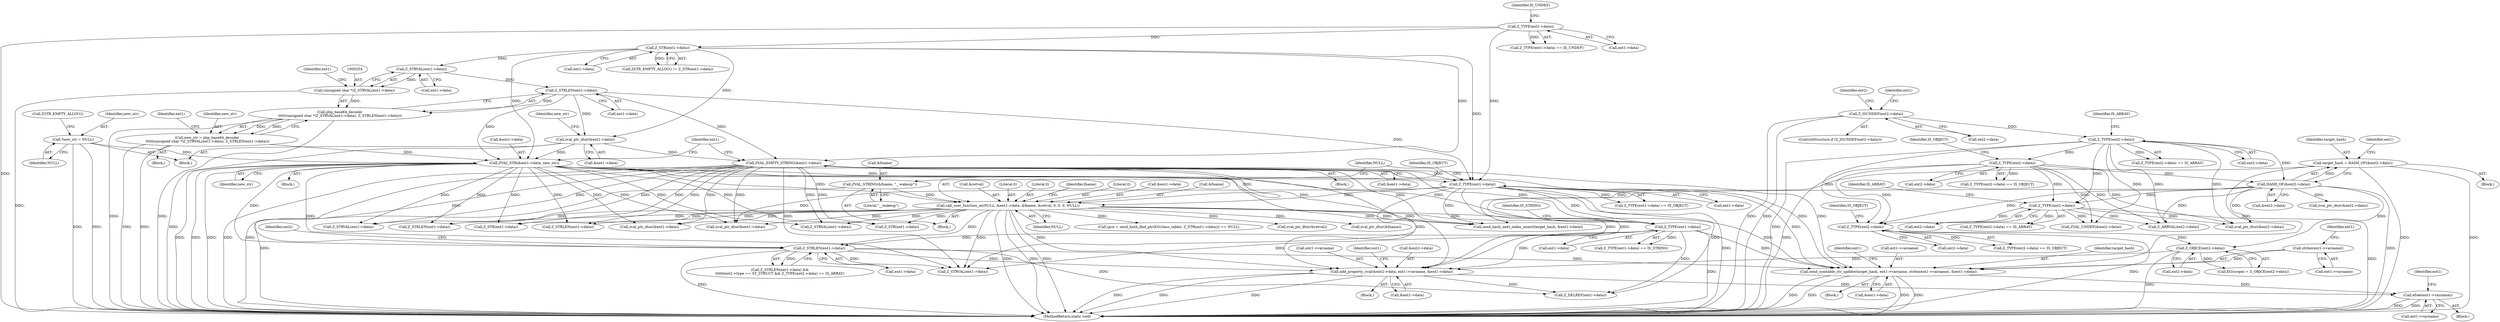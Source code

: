 digraph "0_php-src_8d2539fa0faf3f63e1d1e7635347c5b9e777d47b@pointer" {
"1000579" [label="(Call,efree(ent1->varname))"];
"1000566" [label="(Call,zend_symtable_str_update(target_hash, ent1->varname, strlen(ent1->varname), &ent1->data))"];
"1000364" [label="(Call,target_hash = HASH_OF(&ent2->data))"];
"1000366" [label="(Call,HASH_OF(&ent2->data))"];
"1000352" [label="(Call,Z_TYPE(ent2->data))"];
"1000336" [label="(Call,Z_ISUNDEF(ent2->data))"];
"1000358" [label="(Call,Z_TYPE(ent2->data))"];
"1000571" [label="(Call,strlen(ent1->varname))"];
"1000279" [label="(Call,ZVAL_EMPTY_STRING(&ent1->data))"];
"1000259" [label="(Call,Z_STRLEN(ent1->data))"];
"1000255" [label="(Call,Z_STRVAL(ent1->data))"];
"1000245" [label="(Call,Z_STR(ent1->data))"];
"1000203" [label="(Call,Z_TYPE(ent1->data))"];
"1000263" [label="(Call,zval_ptr_dtor(&ent1->data))"];
"1000286" [label="(Call,Z_TYPE(ent1->data))"];
"1000271" [label="(Call,ZVAL_STR(&ent1->data, new_str))"];
"1000250" [label="(Call,new_str = php_base64_decode(\n \t\t\t\t\t(unsigned char *)Z_STRVAL(ent1->data), Z_STRLEN(ent1->data)))"];
"1000252" [label="(Call,php_base64_decode(\n \t\t\t\t\t(unsigned char *)Z_STRVAL(ent1->data), Z_STRLEN(ent1->data)))"];
"1000253" [label="(Call,(unsigned char *)Z_STRVAL(ent1->data))"];
"1000239" [label="(Call,*new_str = NULL)"];
"1000392" [label="(Call,Z_STRLEN(ent1->data))"];
"1000386" [label="(Call,Z_TYPE(ent1->data))"];
"1000298" [label="(Call,call_user_function_ex(NULL, &ent1->data, &fname, &retval, 0, 0, 0, NULL))"];
"1000294" [label="(Call,ZVAL_STRING(&fname, \"__wakeup\"))"];
"1000544" [label="(Call,add_property_zval(&ent2->data, ent1->varname, &ent1->data))"];
"1000540" [label="(Call,Z_OBJCE(ent2->data))"];
"1000526" [label="(Call,Z_TYPE(ent2->data))"];
"1000403" [label="(Call,Z_TYPE(ent2->data))"];
"1000309" [label="(Literal,0)"];
"1000249" [label="(Block,)"];
"1000386" [label="(Call,Z_TYPE(ent1->data))"];
"1000567" [label="(Identifier,target_hash)"];
"1000311" [label="(Identifier,NULL)"];
"1000577" [label="(Identifier,ent1)"];
"1000486" [label="(Call,Z_ARRVAL(ent2->data))"];
"1000335" [label="(ControlStructure,if (Z_ISUNDEF(ent2->data)))"];
"1000285" [label="(Call,Z_TYPE(ent1->data) == IS_OBJECT)"];
"1000287" [label="(Call,ent1->data)"];
"1000392" [label="(Call,Z_STRLEN(ent1->data))"];
"1000498" [label="(Call,Z_STRVAL(ent1->data))"];
"1000295" [label="(Call,&fname)"];
"1000364" [label="(Call,target_hash = HASH_OF(&ent2->data))"];
"1000271" [label="(Call,ZVAL_STR(&ent1->data, new_str))"];
"1000294" [label="(Call,ZVAL_STRING(&fname, \"__wakeup\"))"];
"1000428" [label="(Call,(pce = zend_hash_find_ptr(EG(class_table), Z_STR(ent1->data))) == NULL)"];
"1000403" [label="(Call,Z_TYPE(ent2->data))"];
"1000373" [label="(Identifier,ent1)"];
"1000255" [label="(Call,Z_STRVAL(ent1->data))"];
"1000263" [label="(Call,zval_ptr_dtor(&ent1->data))"];
"1000276" [label="(Identifier,new_str)"];
"1000362" [label="(Identifier,IS_OBJECT)"];
"1000581" [label="(Identifier,ent1)"];
"1000341" [label="(Call,zval_ptr_dtor(&ent1->data))"];
"1000351" [label="(Call,Z_TYPE(ent2->data) == IS_ARRAY)"];
"1000207" [label="(Identifier,IS_UNDEF)"];
"1000251" [label="(Identifier,new_str)"];
"1000279" [label="(Call,ZVAL_EMPTY_STRING(&ent1->data))"];
"1000260" [label="(Call,ent1->data)"];
"1000571" [label="(Call,strlen(ent1->varname))"];
"1000644" [label="(MethodReturn,static void)"];
"1000202" [label="(Call,Z_TYPE(ent1->data) == IS_UNDEF)"];
"1000407" [label="(Identifier,IS_ARRAY)"];
"1000336" [label="(Call,Z_ISUNDEF(ent2->data))"];
"1000404" [label="(Call,ent2->data)"];
"1000256" [label="(Call,ent1->data)"];
"1000540" [label="(Call,Z_OBJCE(ent2->data))"];
"1000418" [label="(Call,Z_STRLEN(ent1->data))"];
"1000286" [label="(Call,Z_TYPE(ent1->data))"];
"1000565" [label="(Block,)"];
"1000240" [label="(Identifier,new_str)"];
"1000278" [label="(Block,)"];
"1000393" [label="(Call,ent1->data)"];
"1000579" [label="(Call,efree(ent1->varname))"];
"1000423" [label="(Call,Z_STR(ent1->data))"];
"1000237" [label="(Block,)"];
"1000352" [label="(Call,Z_TYPE(ent2->data))"];
"1000526" [label="(Call,Z_TYPE(ent2->data))"];
"1000315" [label="(Call,zval_ptr_dtor(&retval))"];
"1000592" [label="(Identifier,ent1)"];
"1000245" [label="(Call,Z_STR(ent1->data))"];
"1000269" [label="(Identifier,new_str)"];
"1000525" [label="(Call,Z_TYPE(ent2->data) == IS_OBJECT)"];
"1000506" [label="(Call,zval_ptr_dtor(&ent2->data))"];
"1000261" [label="(Identifier,ent1)"];
"1000297" [label="(Literal,\"__wakeup\")"];
"1000580" [label="(Call,ent1->varname)"];
"1000253" [label="(Call,(unsigned char *)Z_STRVAL(ent1->data))"];
"1000312" [label="(Call,zval_ptr_dtor(&fname))"];
"1000537" [label="(Call,EG(scope) = Z_OBJCE(ent2->data))"];
"1000359" [label="(Call,ent2->data)"];
"1000502" [label="(Call,Z_STRLEN(ent1->data))"];
"1000252" [label="(Call,php_base64_decode(\n \t\t\t\t\t(unsigned char *)Z_STRVAL(ent1->data), Z_STRLEN(ent1->data)))"];
"1000527" [label="(Call,ent2->data)"];
"1000387" [label="(Call,ent1->data)"];
"1000402" [label="(Call,Z_TYPE(ent2->data) == IS_ARRAY)"];
"1000363" [label="(Block,)"];
"1000518" [label="(Call,zval_ptr_dtor(&ent1->data))"];
"1000291" [label="(Block,)"];
"1000568" [label="(Call,ent1->varname)"];
"1000290" [label="(Identifier,IS_OBJECT)"];
"1000270" [label="(Block,)"];
"1000530" [label="(Identifier,IS_OBJECT)"];
"1000414" [label="(Call,Z_STRVAL(ent1->data))"];
"1000575" [label="(Call,&ent1->data)"];
"1000566" [label="(Call,zend_symtable_str_update(target_hash, ent1->varname, strlen(ent1->varname), &ent1->data))"];
"1000344" [label="(Identifier,ent1)"];
"1000241" [label="(Identifier,NULL)"];
"1000354" [label="(Identifier,ent2)"];
"1000356" [label="(Identifier,IS_ARRAY)"];
"1000549" [label="(Call,ent1->varname)"];
"1000572" [label="(Call,ent1->varname)"];
"1000204" [label="(Call,ent1->data)"];
"1000531" [label="(Block,)"];
"1000399" [label="(Identifier,ent2)"];
"1000357" [label="(Call,Z_TYPE(ent2->data) == IS_OBJECT)"];
"1000473" [label="(Call,Z_STRVAL(ent1->data))"];
"1000314" [label="(Identifier,fname)"];
"1000459" [label="(Call,zval_ptr_dtor(&ent2->data))"];
"1000308" [label="(Literal,0)"];
"1000552" [label="(Call,&ent1->data)"];
"1000544" [label="(Call,add_property_zval(&ent2->data, ent1->varname, &ent1->data))"];
"1000358" [label="(Call,Z_TYPE(ent2->data))"];
"1000585" [label="(Call,zend_hash_next_index_insert(target_hash, &ent1->data))"];
"1000298" [label="(Call,call_user_function_ex(NULL, &ent1->data, &fname, &retval, 0, 0, 0, NULL))"];
"1000365" [label="(Identifier,target_hash)"];
"1000246" [label="(Call,ent1->data)"];
"1000239" [label="(Call,*new_str = NULL)"];
"1000264" [label="(Call,&ent1->data)"];
"1000280" [label="(Call,&ent1->data)"];
"1000272" [label="(Call,&ent1->data)"];
"1000366" [label="(Call,HASH_OF(&ent2->data))"];
"1000266" [label="(Identifier,ent1)"];
"1000203" [label="(Call,Z_TYPE(ent1->data))"];
"1000300" [label="(Call,&ent1->data)"];
"1000353" [label="(Call,ent2->data)"];
"1000558" [label="(Identifier,ent1)"];
"1000304" [label="(Call,&fname)"];
"1000244" [label="(Call,ZSTR_EMPTY_ALLOC())"];
"1000434" [label="(Call,Z_STR(ent1->data))"];
"1000306" [label="(Call,&retval)"];
"1000250" [label="(Call,new_str = php_base64_decode(\n \t\t\t\t\t(unsigned char *)Z_STRVAL(ent1->data), Z_STRLEN(ent1->data)))"];
"1000288" [label="(Identifier,ent1)"];
"1000385" [label="(Call,Z_TYPE(ent1->data) == IS_STRING)"];
"1000299" [label="(Identifier,NULL)"];
"1000243" [label="(Call,ZSTR_EMPTY_ALLOC() != Z_STR(ent1->data))"];
"1000391" [label="(Call,Z_STRLEN(ent1->data) &&\n\t\t\t\t\t\tent2->type == ST_STRUCT && Z_TYPE(ent2->data) == IS_ARRAY)"];
"1000259" [label="(Call,Z_STRLEN(ent1->data))"];
"1000390" [label="(Identifier,IS_STRING)"];
"1000375" [label="(Block,)"];
"1000367" [label="(Call,&ent2->data)"];
"1000464" [label="(Call,ZVAL_UNDEF(&ent2->data))"];
"1000337" [label="(Call,ent2->data)"];
"1000545" [label="(Call,&ent2->data)"];
"1000310" [label="(Literal,0)"];
"1000541" [label="(Call,ent2->data)"];
"1000556" [label="(Call,Z_DELREF(ent1->data))"];
"1000579" -> "1000375"  [label="AST: "];
"1000579" -> "1000580"  [label="CFG: "];
"1000580" -> "1000579"  [label="AST: "];
"1000592" -> "1000579"  [label="CFG: "];
"1000579" -> "1000644"  [label="DDG: "];
"1000579" -> "1000644"  [label="DDG: "];
"1000566" -> "1000579"  [label="DDG: "];
"1000544" -> "1000579"  [label="DDG: "];
"1000566" -> "1000565"  [label="AST: "];
"1000566" -> "1000575"  [label="CFG: "];
"1000567" -> "1000566"  [label="AST: "];
"1000568" -> "1000566"  [label="AST: "];
"1000571" -> "1000566"  [label="AST: "];
"1000575" -> "1000566"  [label="AST: "];
"1000581" -> "1000566"  [label="CFG: "];
"1000566" -> "1000644"  [label="DDG: "];
"1000566" -> "1000644"  [label="DDG: "];
"1000566" -> "1000644"  [label="DDG: "];
"1000566" -> "1000644"  [label="DDG: "];
"1000364" -> "1000566"  [label="DDG: "];
"1000571" -> "1000566"  [label="DDG: "];
"1000279" -> "1000566"  [label="DDG: "];
"1000286" -> "1000566"  [label="DDG: "];
"1000392" -> "1000566"  [label="DDG: "];
"1000386" -> "1000566"  [label="DDG: "];
"1000298" -> "1000566"  [label="DDG: "];
"1000271" -> "1000566"  [label="DDG: "];
"1000364" -> "1000363"  [label="AST: "];
"1000364" -> "1000366"  [label="CFG: "];
"1000365" -> "1000364"  [label="AST: "];
"1000366" -> "1000364"  [label="AST: "];
"1000373" -> "1000364"  [label="CFG: "];
"1000364" -> "1000644"  [label="DDG: "];
"1000364" -> "1000644"  [label="DDG: "];
"1000366" -> "1000364"  [label="DDG: "];
"1000364" -> "1000585"  [label="DDG: "];
"1000366" -> "1000367"  [label="CFG: "];
"1000367" -> "1000366"  [label="AST: "];
"1000366" -> "1000644"  [label="DDG: "];
"1000352" -> "1000366"  [label="DDG: "];
"1000358" -> "1000366"  [label="DDG: "];
"1000366" -> "1000403"  [label="DDG: "];
"1000366" -> "1000459"  [label="DDG: "];
"1000366" -> "1000486"  [label="DDG: "];
"1000366" -> "1000506"  [label="DDG: "];
"1000366" -> "1000526"  [label="DDG: "];
"1000366" -> "1000540"  [label="DDG: "];
"1000366" -> "1000544"  [label="DDG: "];
"1000352" -> "1000351"  [label="AST: "];
"1000352" -> "1000353"  [label="CFG: "];
"1000353" -> "1000352"  [label="AST: "];
"1000356" -> "1000352"  [label="CFG: "];
"1000352" -> "1000644"  [label="DDG: "];
"1000352" -> "1000351"  [label="DDG: "];
"1000336" -> "1000352"  [label="DDG: "];
"1000352" -> "1000358"  [label="DDG: "];
"1000352" -> "1000403"  [label="DDG: "];
"1000352" -> "1000459"  [label="DDG: "];
"1000352" -> "1000464"  [label="DDG: "];
"1000352" -> "1000486"  [label="DDG: "];
"1000352" -> "1000526"  [label="DDG: "];
"1000336" -> "1000335"  [label="AST: "];
"1000336" -> "1000337"  [label="CFG: "];
"1000337" -> "1000336"  [label="AST: "];
"1000344" -> "1000336"  [label="CFG: "];
"1000354" -> "1000336"  [label="CFG: "];
"1000336" -> "1000644"  [label="DDG: "];
"1000336" -> "1000644"  [label="DDG: "];
"1000358" -> "1000357"  [label="AST: "];
"1000358" -> "1000359"  [label="CFG: "];
"1000359" -> "1000358"  [label="AST: "];
"1000362" -> "1000358"  [label="CFG: "];
"1000358" -> "1000644"  [label="DDG: "];
"1000358" -> "1000357"  [label="DDG: "];
"1000358" -> "1000403"  [label="DDG: "];
"1000358" -> "1000459"  [label="DDG: "];
"1000358" -> "1000464"  [label="DDG: "];
"1000358" -> "1000486"  [label="DDG: "];
"1000358" -> "1000526"  [label="DDG: "];
"1000571" -> "1000572"  [label="CFG: "];
"1000572" -> "1000571"  [label="AST: "];
"1000577" -> "1000571"  [label="CFG: "];
"1000279" -> "1000278"  [label="AST: "];
"1000279" -> "1000280"  [label="CFG: "];
"1000280" -> "1000279"  [label="AST: "];
"1000288" -> "1000279"  [label="CFG: "];
"1000279" -> "1000644"  [label="DDG: "];
"1000279" -> "1000644"  [label="DDG: "];
"1000259" -> "1000279"  [label="DDG: "];
"1000263" -> "1000279"  [label="DDG: "];
"1000245" -> "1000279"  [label="DDG: "];
"1000279" -> "1000286"  [label="DDG: "];
"1000279" -> "1000298"  [label="DDG: "];
"1000279" -> "1000341"  [label="DDG: "];
"1000279" -> "1000386"  [label="DDG: "];
"1000279" -> "1000392"  [label="DDG: "];
"1000279" -> "1000414"  [label="DDG: "];
"1000279" -> "1000418"  [label="DDG: "];
"1000279" -> "1000423"  [label="DDG: "];
"1000279" -> "1000434"  [label="DDG: "];
"1000279" -> "1000473"  [label="DDG: "];
"1000279" -> "1000498"  [label="DDG: "];
"1000279" -> "1000502"  [label="DDG: "];
"1000279" -> "1000518"  [label="DDG: "];
"1000279" -> "1000544"  [label="DDG: "];
"1000279" -> "1000585"  [label="DDG: "];
"1000259" -> "1000252"  [label="AST: "];
"1000259" -> "1000260"  [label="CFG: "];
"1000260" -> "1000259"  [label="AST: "];
"1000252" -> "1000259"  [label="CFG: "];
"1000259" -> "1000252"  [label="DDG: "];
"1000255" -> "1000259"  [label="DDG: "];
"1000259" -> "1000263"  [label="DDG: "];
"1000259" -> "1000271"  [label="DDG: "];
"1000259" -> "1000286"  [label="DDG: "];
"1000255" -> "1000253"  [label="AST: "];
"1000255" -> "1000256"  [label="CFG: "];
"1000256" -> "1000255"  [label="AST: "];
"1000253" -> "1000255"  [label="CFG: "];
"1000255" -> "1000253"  [label="DDG: "];
"1000245" -> "1000255"  [label="DDG: "];
"1000245" -> "1000243"  [label="AST: "];
"1000245" -> "1000246"  [label="CFG: "];
"1000246" -> "1000245"  [label="AST: "];
"1000243" -> "1000245"  [label="CFG: "];
"1000245" -> "1000243"  [label="DDG: "];
"1000203" -> "1000245"  [label="DDG: "];
"1000245" -> "1000263"  [label="DDG: "];
"1000245" -> "1000271"  [label="DDG: "];
"1000245" -> "1000286"  [label="DDG: "];
"1000203" -> "1000202"  [label="AST: "];
"1000203" -> "1000204"  [label="CFG: "];
"1000204" -> "1000203"  [label="AST: "];
"1000207" -> "1000203"  [label="CFG: "];
"1000203" -> "1000644"  [label="DDG: "];
"1000203" -> "1000202"  [label="DDG: "];
"1000203" -> "1000286"  [label="DDG: "];
"1000263" -> "1000237"  [label="AST: "];
"1000263" -> "1000264"  [label="CFG: "];
"1000264" -> "1000263"  [label="AST: "];
"1000269" -> "1000263"  [label="CFG: "];
"1000263" -> "1000644"  [label="DDG: "];
"1000263" -> "1000271"  [label="DDG: "];
"1000286" -> "1000285"  [label="AST: "];
"1000286" -> "1000287"  [label="CFG: "];
"1000287" -> "1000286"  [label="AST: "];
"1000290" -> "1000286"  [label="CFG: "];
"1000286" -> "1000644"  [label="DDG: "];
"1000286" -> "1000285"  [label="DDG: "];
"1000271" -> "1000286"  [label="DDG: "];
"1000286" -> "1000298"  [label="DDG: "];
"1000286" -> "1000341"  [label="DDG: "];
"1000286" -> "1000386"  [label="DDG: "];
"1000286" -> "1000414"  [label="DDG: "];
"1000286" -> "1000544"  [label="DDG: "];
"1000286" -> "1000556"  [label="DDG: "];
"1000286" -> "1000585"  [label="DDG: "];
"1000271" -> "1000270"  [label="AST: "];
"1000271" -> "1000276"  [label="CFG: "];
"1000272" -> "1000271"  [label="AST: "];
"1000276" -> "1000271"  [label="AST: "];
"1000288" -> "1000271"  [label="CFG: "];
"1000271" -> "1000644"  [label="DDG: "];
"1000271" -> "1000644"  [label="DDG: "];
"1000271" -> "1000644"  [label="DDG: "];
"1000250" -> "1000271"  [label="DDG: "];
"1000239" -> "1000271"  [label="DDG: "];
"1000271" -> "1000298"  [label="DDG: "];
"1000271" -> "1000341"  [label="DDG: "];
"1000271" -> "1000386"  [label="DDG: "];
"1000271" -> "1000392"  [label="DDG: "];
"1000271" -> "1000414"  [label="DDG: "];
"1000271" -> "1000418"  [label="DDG: "];
"1000271" -> "1000423"  [label="DDG: "];
"1000271" -> "1000434"  [label="DDG: "];
"1000271" -> "1000473"  [label="DDG: "];
"1000271" -> "1000498"  [label="DDG: "];
"1000271" -> "1000502"  [label="DDG: "];
"1000271" -> "1000518"  [label="DDG: "];
"1000271" -> "1000544"  [label="DDG: "];
"1000271" -> "1000585"  [label="DDG: "];
"1000250" -> "1000249"  [label="AST: "];
"1000250" -> "1000252"  [label="CFG: "];
"1000251" -> "1000250"  [label="AST: "];
"1000252" -> "1000250"  [label="AST: "];
"1000266" -> "1000250"  [label="CFG: "];
"1000250" -> "1000644"  [label="DDG: "];
"1000250" -> "1000644"  [label="DDG: "];
"1000252" -> "1000250"  [label="DDG: "];
"1000252" -> "1000250"  [label="DDG: "];
"1000253" -> "1000252"  [label="AST: "];
"1000252" -> "1000644"  [label="DDG: "];
"1000252" -> "1000644"  [label="DDG: "];
"1000253" -> "1000252"  [label="DDG: "];
"1000254" -> "1000253"  [label="AST: "];
"1000261" -> "1000253"  [label="CFG: "];
"1000253" -> "1000644"  [label="DDG: "];
"1000239" -> "1000237"  [label="AST: "];
"1000239" -> "1000241"  [label="CFG: "];
"1000240" -> "1000239"  [label="AST: "];
"1000241" -> "1000239"  [label="AST: "];
"1000244" -> "1000239"  [label="CFG: "];
"1000239" -> "1000644"  [label="DDG: "];
"1000239" -> "1000644"  [label="DDG: "];
"1000392" -> "1000391"  [label="AST: "];
"1000392" -> "1000393"  [label="CFG: "];
"1000393" -> "1000392"  [label="AST: "];
"1000399" -> "1000392"  [label="CFG: "];
"1000391" -> "1000392"  [label="CFG: "];
"1000392" -> "1000644"  [label="DDG: "];
"1000392" -> "1000391"  [label="DDG: "];
"1000386" -> "1000392"  [label="DDG: "];
"1000298" -> "1000392"  [label="DDG: "];
"1000392" -> "1000414"  [label="DDG: "];
"1000392" -> "1000544"  [label="DDG: "];
"1000392" -> "1000556"  [label="DDG: "];
"1000386" -> "1000385"  [label="AST: "];
"1000386" -> "1000387"  [label="CFG: "];
"1000387" -> "1000386"  [label="AST: "];
"1000390" -> "1000386"  [label="CFG: "];
"1000386" -> "1000644"  [label="DDG: "];
"1000386" -> "1000385"  [label="DDG: "];
"1000298" -> "1000386"  [label="DDG: "];
"1000386" -> "1000414"  [label="DDG: "];
"1000386" -> "1000544"  [label="DDG: "];
"1000386" -> "1000556"  [label="DDG: "];
"1000298" -> "1000291"  [label="AST: "];
"1000298" -> "1000311"  [label="CFG: "];
"1000299" -> "1000298"  [label="AST: "];
"1000300" -> "1000298"  [label="AST: "];
"1000304" -> "1000298"  [label="AST: "];
"1000306" -> "1000298"  [label="AST: "];
"1000308" -> "1000298"  [label="AST: "];
"1000309" -> "1000298"  [label="AST: "];
"1000310" -> "1000298"  [label="AST: "];
"1000311" -> "1000298"  [label="AST: "];
"1000314" -> "1000298"  [label="CFG: "];
"1000298" -> "1000644"  [label="DDG: "];
"1000298" -> "1000644"  [label="DDG: "];
"1000298" -> "1000644"  [label="DDG: "];
"1000294" -> "1000298"  [label="DDG: "];
"1000298" -> "1000312"  [label="DDG: "];
"1000298" -> "1000315"  [label="DDG: "];
"1000298" -> "1000341"  [label="DDG: "];
"1000298" -> "1000414"  [label="DDG: "];
"1000298" -> "1000418"  [label="DDG: "];
"1000298" -> "1000423"  [label="DDG: "];
"1000298" -> "1000434"  [label="DDG: "];
"1000298" -> "1000428"  [label="DDG: "];
"1000298" -> "1000473"  [label="DDG: "];
"1000298" -> "1000498"  [label="DDG: "];
"1000298" -> "1000502"  [label="DDG: "];
"1000298" -> "1000518"  [label="DDG: "];
"1000298" -> "1000544"  [label="DDG: "];
"1000298" -> "1000585"  [label="DDG: "];
"1000294" -> "1000291"  [label="AST: "];
"1000294" -> "1000297"  [label="CFG: "];
"1000295" -> "1000294"  [label="AST: "];
"1000297" -> "1000294"  [label="AST: "];
"1000299" -> "1000294"  [label="CFG: "];
"1000294" -> "1000644"  [label="DDG: "];
"1000544" -> "1000531"  [label="AST: "];
"1000544" -> "1000552"  [label="CFG: "];
"1000545" -> "1000544"  [label="AST: "];
"1000549" -> "1000544"  [label="AST: "];
"1000552" -> "1000544"  [label="AST: "];
"1000558" -> "1000544"  [label="CFG: "];
"1000544" -> "1000644"  [label="DDG: "];
"1000544" -> "1000644"  [label="DDG: "];
"1000544" -> "1000644"  [label="DDG: "];
"1000540" -> "1000544"  [label="DDG: "];
"1000544" -> "1000556"  [label="DDG: "];
"1000540" -> "1000537"  [label="AST: "];
"1000540" -> "1000541"  [label="CFG: "];
"1000541" -> "1000540"  [label="AST: "];
"1000537" -> "1000540"  [label="CFG: "];
"1000540" -> "1000644"  [label="DDG: "];
"1000540" -> "1000537"  [label="DDG: "];
"1000526" -> "1000540"  [label="DDG: "];
"1000526" -> "1000525"  [label="AST: "];
"1000526" -> "1000527"  [label="CFG: "];
"1000527" -> "1000526"  [label="AST: "];
"1000530" -> "1000526"  [label="CFG: "];
"1000526" -> "1000644"  [label="DDG: "];
"1000526" -> "1000525"  [label="DDG: "];
"1000403" -> "1000526"  [label="DDG: "];
"1000403" -> "1000402"  [label="AST: "];
"1000403" -> "1000404"  [label="CFG: "];
"1000404" -> "1000403"  [label="AST: "];
"1000407" -> "1000403"  [label="CFG: "];
"1000403" -> "1000644"  [label="DDG: "];
"1000403" -> "1000402"  [label="DDG: "];
"1000403" -> "1000459"  [label="DDG: "];
"1000403" -> "1000464"  [label="DDG: "];
"1000403" -> "1000486"  [label="DDG: "];
}
